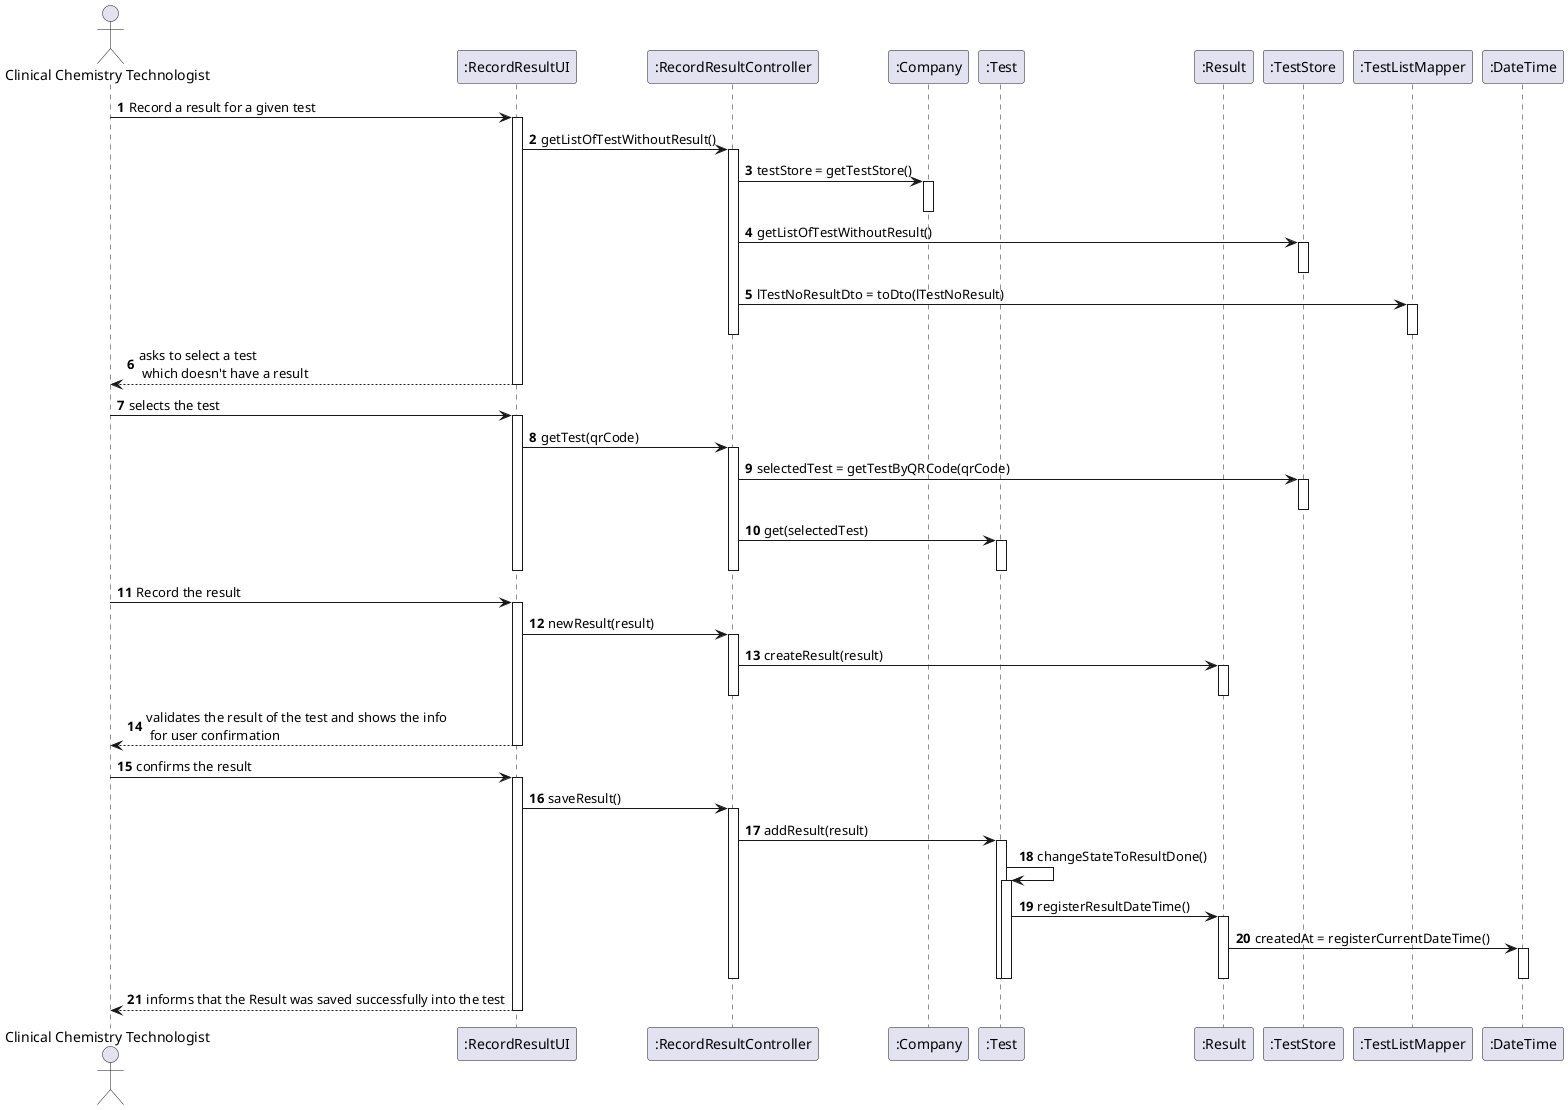 @startuml
'https://plantuml.com/sequence-diagram

autonumber

actor "Clinical Chemistry Technologist" as CCT
participant ":RecordResultUI" as UI
participant ":RecordResultController" as CTRL
participant ":Company" as COMP
participant ":Test" as T
participant ":Result" as RPRT
participant ":TestStore" as TS
participant ":TestListMapper" as TLM
participant ":DateTime" as DT

CCT -> UI : Record a result for a given test
activate UI
UI -> CTRL :  getListOfTestWithoutResult()
    activate CTRL
        CTRL -> COMP : testStore = getTestStore()
        activate COMP
        deactivate COMP
        CTRL -> TS : getListOfTestWithoutResult()
        activate TS
        deactivate TS
        CTRL -> TLM : lTestNoResultDto = toDto(lTestNoResult)
        activate TLM
        deactivate TLM
    deactivate CTRL
UI --> CCT : asks to select a test \n which doesn't have a result
deactivate UI
CCT -> UI : selects the test
activate UI
UI -> CTRL : getTest(qrCode)
    activate CTRL
        CTRL -> TS : selectedTest = getTestByQRCode(qrCode)
        activate TS
        deactivate TS
        CTRL -> T : get(selectedTest)
        activate T
        deactivate T
    deactivate CTRL
deactivate UI
CCT -> UI : Record the result
activate UI
UI -> CTRL : newResult(result)
    activate CTRL
        CTRL -> RPRT : createResult(result)
        activate RPRT
        deactivate RPRT
    deactivate CTRL
UI --> CCT : validates the result of the test and shows the info \n for user confirmation
deactivate UI
CCT -> UI : confirms the result
activate UI
UI -> CTRL : saveResult()
    activate CTRL
        CTRL -> T : addResult(result)
        activate T
            T -> T : changeStateToResultDone()
            activate T
                T -> RPRT : registerResultDateTime()
                activate RPRT
                    RPRT -> DT : createdAt = registerCurrentDateTime()
                    activate DT
                    deactivate DT
                deactivate RPRT
            deactivate T
        deactivate T
    deactivate CTRL
UI --> CCT : informs that the Result was saved successfully into the test
deactivate UI

@enduml